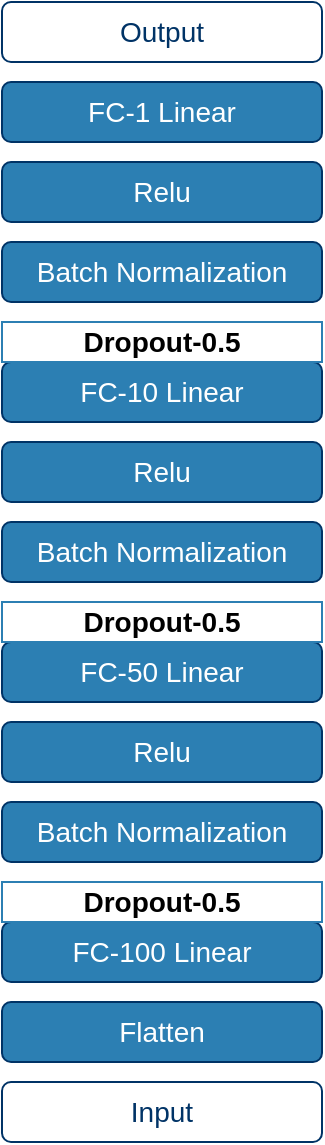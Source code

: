 <mxfile version="24.8.3">
  <diagram name="第 1 页" id="aVfJHBUcrF4N1wstIHGT">
    <mxGraphModel dx="1562" dy="891" grid="1" gridSize="10" guides="1" tooltips="1" connect="1" arrows="1" fold="1" page="1" pageScale="1" pageWidth="1169" pageHeight="827" math="0" shadow="0">
      <root>
        <mxCell id="0" />
        <mxCell id="1" parent="0" />
        <mxCell id="VdDExWUPN82SYtzfGIfn-2" value="&lt;font color=&quot;#ffffff&quot; style=&quot;font-size: 14px;&quot;&gt;Flatten&lt;/font&gt;" style="rounded=1;whiteSpace=wrap;html=1;fillColor=#2C7FB3;strokeColor=#003366;" vertex="1" parent="1">
          <mxGeometry x="400" y="610" width="160" height="30" as="geometry" />
        </mxCell>
        <mxCell id="VdDExWUPN82SYtzfGIfn-3" value="&lt;font color=&quot;#ffffff&quot; style=&quot;font-size: 14px;&quot;&gt;Batch Normalization&lt;/font&gt;" style="rounded=1;whiteSpace=wrap;html=1;fillColor=#2C7FB3;strokeColor=#003366;" vertex="1" parent="1">
          <mxGeometry x="400" y="510" width="160" height="30" as="geometry" />
        </mxCell>
        <mxCell id="VdDExWUPN82SYtzfGIfn-4" value="&lt;span style=&quot;color: rgb(255, 255, 255); font-size: 14px;&quot;&gt;FC-100 Linear&lt;/span&gt;" style="rounded=1;whiteSpace=wrap;html=1;fillColor=#2C7FB3;strokeColor=#003366;" vertex="1" parent="1">
          <mxGeometry x="400" y="570" width="160" height="30" as="geometry" />
        </mxCell>
        <mxCell id="VdDExWUPN82SYtzfGIfn-5" value="&lt;font face=&quot;Helvetica&quot; style=&quot;font-size: 14px;&quot;&gt;&lt;b style=&quot;&quot;&gt;Dropout-0.5&lt;/b&gt;&lt;/font&gt;" style="rounded=0;whiteSpace=wrap;html=1;strokeColor=#2C7FB3;" vertex="1" parent="1">
          <mxGeometry x="400" y="550" width="160" height="20" as="geometry" />
        </mxCell>
        <mxCell id="VdDExWUPN82SYtzfGIfn-7" value="&lt;font color=&quot;#ffffff&quot; style=&quot;font-size: 14px;&quot;&gt;Relu&lt;/font&gt;" style="rounded=1;whiteSpace=wrap;html=1;fillColor=#2C7FB3;strokeColor=#003366;" vertex="1" parent="1">
          <mxGeometry x="400" y="470" width="160" height="30" as="geometry" />
        </mxCell>
        <mxCell id="VdDExWUPN82SYtzfGIfn-8" value="&lt;span style=&quot;color: rgb(255, 255, 255); font-size: 14px;&quot;&gt;FC-50 Linear&lt;/span&gt;" style="rounded=1;whiteSpace=wrap;html=1;fillColor=#2C7FB3;strokeColor=#003366;" vertex="1" parent="1">
          <mxGeometry x="400" y="430" width="160" height="30" as="geometry" />
        </mxCell>
        <mxCell id="VdDExWUPN82SYtzfGIfn-9" value="&lt;font face=&quot;Helvetica&quot; style=&quot;font-size: 14px;&quot;&gt;&lt;b style=&quot;&quot;&gt;Dropout-0.5&lt;/b&gt;&lt;/font&gt;" style="rounded=0;whiteSpace=wrap;html=1;strokeColor=#2C7FB3;" vertex="1" parent="1">
          <mxGeometry x="400" y="410" width="160" height="20" as="geometry" />
        </mxCell>
        <mxCell id="VdDExWUPN82SYtzfGIfn-10" value="&lt;font color=&quot;#ffffff&quot; style=&quot;font-size: 14px;&quot;&gt;Batch Normalization&lt;/font&gt;" style="rounded=1;whiteSpace=wrap;html=1;fillColor=#2C7FB3;strokeColor=#003366;" vertex="1" parent="1">
          <mxGeometry x="400" y="370" width="160" height="30" as="geometry" />
        </mxCell>
        <mxCell id="VdDExWUPN82SYtzfGIfn-11" value="&lt;font color=&quot;#ffffff&quot; style=&quot;font-size: 14px;&quot;&gt;Relu&lt;/font&gt;" style="rounded=1;whiteSpace=wrap;html=1;fillColor=#2C7FB3;strokeColor=#003366;" vertex="1" parent="1">
          <mxGeometry x="400" y="330" width="160" height="30" as="geometry" />
        </mxCell>
        <mxCell id="VdDExWUPN82SYtzfGIfn-12" value="&lt;span style=&quot;color: rgb(255, 255, 255); font-size: 14px;&quot;&gt;FC-10 Linear&lt;/span&gt;" style="rounded=1;whiteSpace=wrap;html=1;fillColor=#2C7FB3;strokeColor=#003366;" vertex="1" parent="1">
          <mxGeometry x="400" y="290" width="160" height="30" as="geometry" />
        </mxCell>
        <mxCell id="VdDExWUPN82SYtzfGIfn-13" value="&lt;font face=&quot;Helvetica&quot; style=&quot;font-size: 14px;&quot;&gt;&lt;b style=&quot;&quot;&gt;Dropout-0.5&lt;/b&gt;&lt;/font&gt;" style="rounded=0;whiteSpace=wrap;html=1;strokeColor=#2C7FB3;" vertex="1" parent="1">
          <mxGeometry x="400" y="270" width="160" height="20" as="geometry" />
        </mxCell>
        <mxCell id="VdDExWUPN82SYtzfGIfn-14" value="&lt;font color=&quot;#ffffff&quot; style=&quot;font-size: 14px;&quot;&gt;Batch Normalization&lt;/font&gt;" style="rounded=1;whiteSpace=wrap;html=1;fillColor=#2C7FB3;strokeColor=#003366;" vertex="1" parent="1">
          <mxGeometry x="400" y="230" width="160" height="30" as="geometry" />
        </mxCell>
        <mxCell id="VdDExWUPN82SYtzfGIfn-15" value="&lt;font color=&quot;#ffffff&quot; style=&quot;font-size: 14px;&quot;&gt;Relu&lt;/font&gt;" style="rounded=1;whiteSpace=wrap;html=1;fillColor=#2C7FB3;strokeColor=#003366;" vertex="1" parent="1">
          <mxGeometry x="400" y="190" width="160" height="30" as="geometry" />
        </mxCell>
        <mxCell id="VdDExWUPN82SYtzfGIfn-16" value="&lt;span style=&quot;color: rgb(255, 255, 255); font-size: 14px;&quot;&gt;FC-1 Linear&lt;/span&gt;" style="rounded=1;whiteSpace=wrap;html=1;fillColor=#2C7FB3;strokeColor=#003366;" vertex="1" parent="1">
          <mxGeometry x="400" y="150" width="160" height="30" as="geometry" />
        </mxCell>
        <mxCell id="VdDExWUPN82SYtzfGIfn-23" value="&lt;font color=&quot;#003366&quot; style=&quot;font-size: 14px;&quot;&gt;Input&lt;/font&gt;" style="rounded=1;whiteSpace=wrap;html=1;fillColor=#FFFFFF;strokeColor=#003366;" vertex="1" parent="1">
          <mxGeometry x="400" y="650" width="160" height="30" as="geometry" />
        </mxCell>
        <mxCell id="VdDExWUPN82SYtzfGIfn-24" value="&lt;font color=&quot;#003366&quot; style=&quot;font-size: 14px;&quot;&gt;Output&lt;/font&gt;" style="rounded=1;whiteSpace=wrap;html=1;fillColor=#FFFFFF;strokeColor=#003366;" vertex="1" parent="1">
          <mxGeometry x="400" y="110" width="160" height="30" as="geometry" />
        </mxCell>
      </root>
    </mxGraphModel>
  </diagram>
</mxfile>
